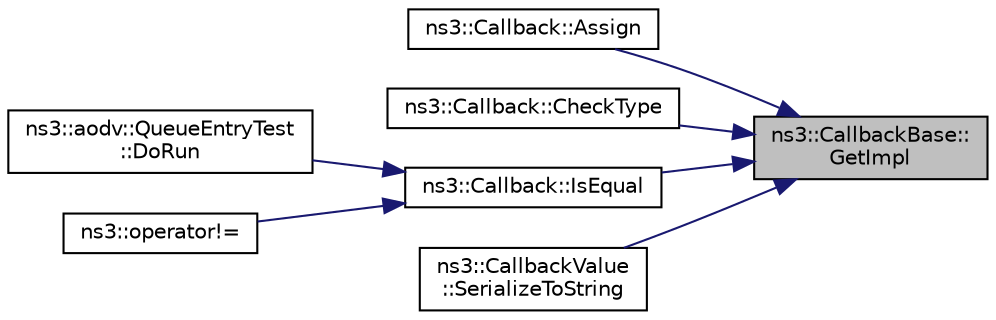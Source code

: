 digraph "ns3::CallbackBase::GetImpl"
{
 // LATEX_PDF_SIZE
  edge [fontname="Helvetica",fontsize="10",labelfontname="Helvetica",labelfontsize="10"];
  node [fontname="Helvetica",fontsize="10",shape=record];
  rankdir="RL";
  Node1 [label="ns3::CallbackBase::\lGetImpl",height=0.2,width=0.4,color="black", fillcolor="grey75", style="filled", fontcolor="black",tooltip=" "];
  Node1 -> Node2 [dir="back",color="midnightblue",fontsize="10",style="solid",fontname="Helvetica"];
  Node2 [label="ns3::Callback::Assign",height=0.2,width=0.4,color="black", fillcolor="white", style="filled",URL="$classns3_1_1_callback.html#a246f8949a1392269d4c1a85c24b85f97",tooltip="Adopt the other's implementation, if type compatible."];
  Node1 -> Node3 [dir="back",color="midnightblue",fontsize="10",style="solid",fontname="Helvetica"];
  Node3 [label="ns3::Callback::CheckType",height=0.2,width=0.4,color="black", fillcolor="white", style="filled",URL="$classns3_1_1_callback.html#aab70fbbb3a246e7a4d4d7c923dd162d2",tooltip="Check for compatible types."];
  Node1 -> Node4 [dir="back",color="midnightblue",fontsize="10",style="solid",fontname="Helvetica"];
  Node4 [label="ns3::Callback::IsEqual",height=0.2,width=0.4,color="black", fillcolor="white", style="filled",URL="$classns3_1_1_callback.html#ae2fa3e221b41f4fedf8dd2a5304e753a",tooltip="Equality test."];
  Node4 -> Node5 [dir="back",color="midnightblue",fontsize="10",style="solid",fontname="Helvetica"];
  Node5 [label="ns3::aodv::QueueEntryTest\l::DoRun",height=0.2,width=0.4,color="black", fillcolor="white", style="filled",URL="$structns3_1_1aodv_1_1_queue_entry_test.html#a55f122b89ef32138c7322933ebac3a0b",tooltip="Implementation to actually run this TestCase."];
  Node4 -> Node6 [dir="back",color="midnightblue",fontsize="10",style="solid",fontname="Helvetica"];
  Node6 [label="ns3::operator!=",height=0.2,width=0.4,color="black", fillcolor="white", style="filled",URL="$namespacens3.html#aafc8ed2f58b4d15f078dc4230d6ad447",tooltip="Inequality test."];
  Node1 -> Node7 [dir="back",color="midnightblue",fontsize="10",style="solid",fontname="Helvetica"];
  Node7 [label="ns3::CallbackValue\l::SerializeToString",height=0.2,width=0.4,color="black", fillcolor="white", style="filled",URL="$classns3_1_1_callback_value.html#a4354abbb3162b13488e08a3f9865ea1e",tooltip="Serialize to string."];
}
